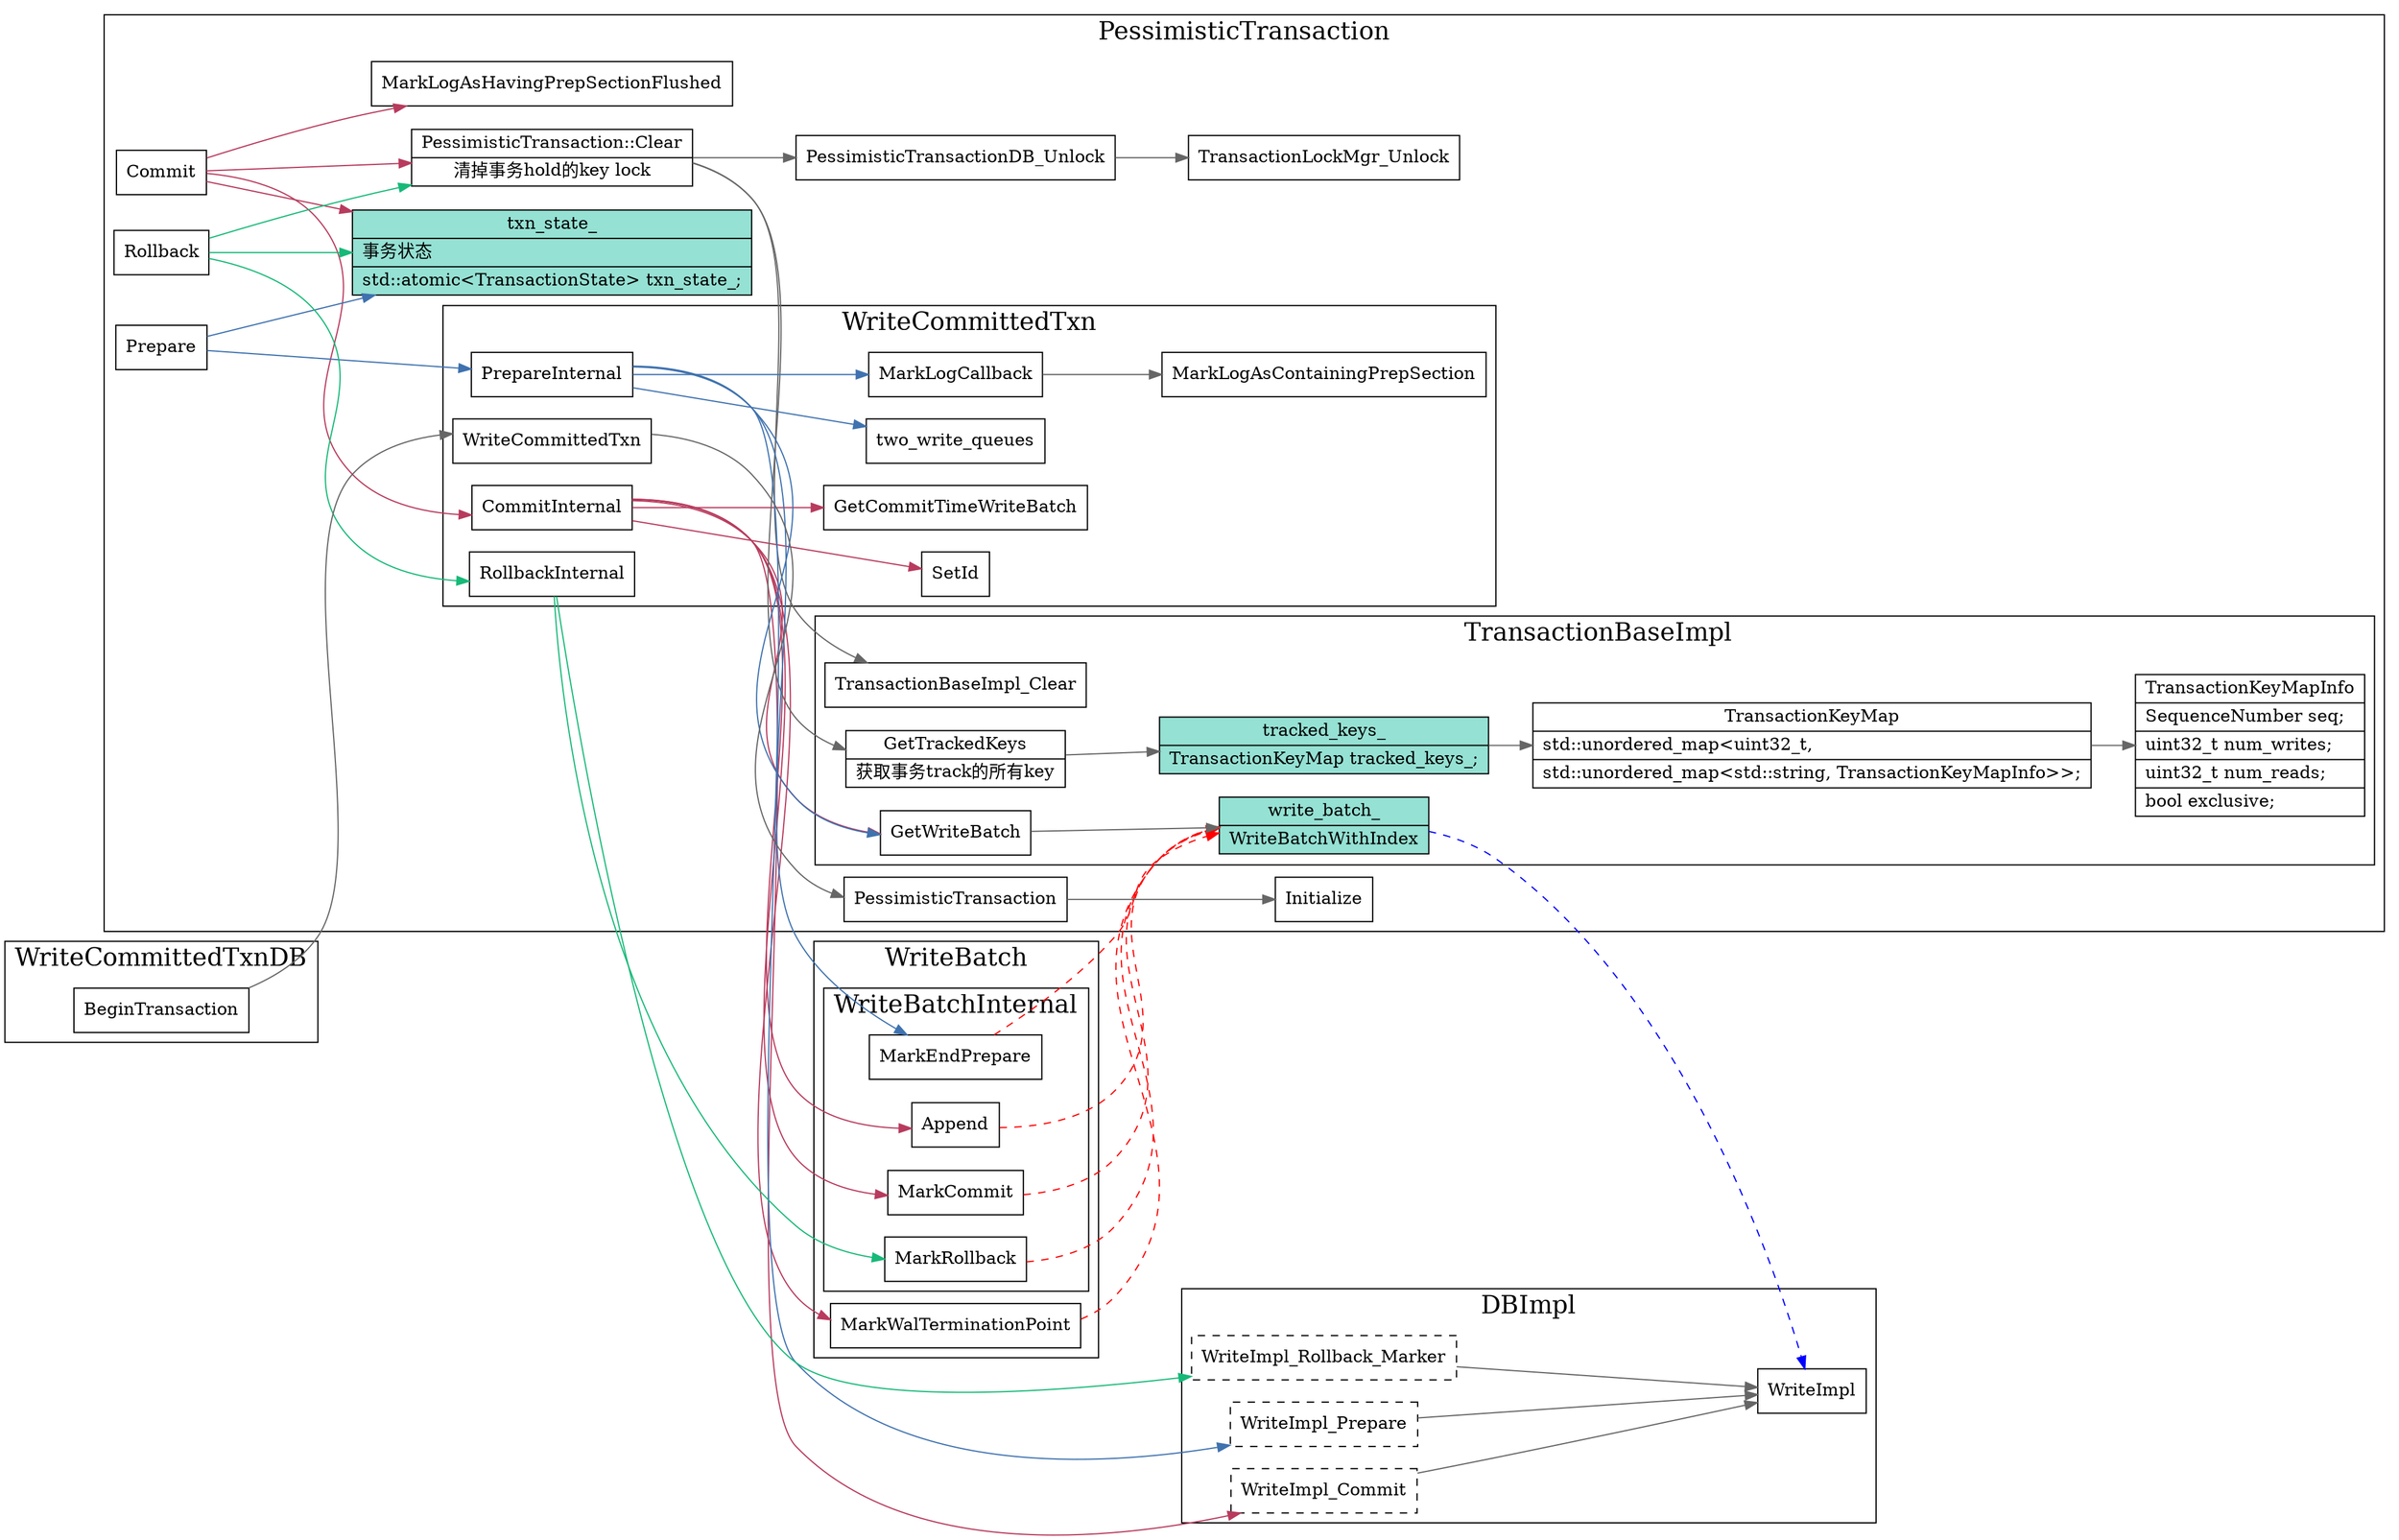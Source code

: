 digraph write_committed {
  node[shape=box];
  edge[color=gray40];
  newrank=true;
  rankdir=LR;

  subgraph cluster_DBImpl {
    graph[label="DBImpl";fontsize=20;];
    WriteImpl_Prepare[style=dashed]
    WriteImpl_Rollback_Marker[style=dashed];
    WriteImpl_Commit[style=dashed];
    {
      WriteImpl_Commit;
      WriteImpl_Prepare;
      WriteImpl_Rollback_Marker;
    } -> WriteImpl;

  }

  subgraph cluster_WriteBatch {
    graph[label="WriteBatch";fontsize=20;];
    MarkWalTerminationPoint;
    subgraph cluster_WriteBatchInternal {
      graph[label="WriteBatchInternal";fontsize=20;];
      MarkCommit;
      WriteBatchInternal_Append;
      WriteBatchInternal_Append[
        shape="record"
        label="{{
          Append
        }}"
      ];
      MarkEndPrepare;
      MarkRollback;
    }
  }


  subgraph cluster_PessimisticTransaction {
    graph[label="PessimisticTransaction";fontsize=20;];

    Commit ->{
      CommitInternal;
      txn_state_;
      MarkLogAsHavingPrepSectionFlushed;
      PessimisticTransaction_Clear;
    }[color="#b83b5e"];

    Prepare -> {
      PrepareInternal;
      txn_state_;
    }[color="#3f72af"];

    Rollback -> {
      RollbackInternal;
      txn_state_;
      PessimisticTransaction_Clear;
    }[color="#17b978"];

    PessimisticTransaction_Clear[
      shape="record"
      label="{{
        PessimisticTransaction::Clear|
        清掉事务hold的key lock
      }}"
    ];
    GetTrackedKeys[
      shape="record"
      label="{{
        GetTrackedKeys|
        获取事务track的所有key\l
      }}"
    ];


    PessimisticTransaction_Clear -> {
      GetTrackedKeys;
      PessimisticTransactionDB_Unlock;
      TransactionBaseImpl_Clear;
    }
    PessimisticTransactionDB_Unlock -> TransactionLockMgr_Unlock;
    txn_state_[
      shape="record";
      fillcolor="#95e1d3"
      style=filled;
      label="{{
        txn_state_|
        事务状态\l|
        std::atomic\<TransactionState\> txn_state_;
      }}"
    ];


    subgraph cluster_TransactionBaseImpl {
      graph[label=" TransactionBaseImpl";fontsize=20;];
      GetWriteBatch -> write_batch_;
      write_batch_[
        shape="record";
        fillcolor="#95e1d3"
        style=filled;
        label="{{
          write_batch_|
          WriteBatchWithIndex
        }}"
      ];
      write_batch_ -> WriteImpl[style=dashed;color=blue];
      {
        MarkCommit;
        WriteBatchInternal_Append;
        MarkEndPrepare;
        MarkRollback;
        MarkWalTerminationPoint;
      } -> write_batch_[style=dashed;color=red];

      TransactionBaseImpl_Clear
      GetTrackedKeys -> tracked_keys_;
      tracked_keys_[
        shape="record";
        fillcolor="#95e1d3"
        style=filled;
        label="{{
          tracked_keys_|
            TransactionKeyMap tracked_keys_;\l
        }}"
      ];
      tracked_keys_ -> TransactionKeyMap

      TransactionKeyMap[
        shape="record"
        label="{{
          TransactionKeyMap|
            std::unordered_map\<uint32_t,\l|
                         std::unordered_map\<std::string, TransactionKeyMapInfo\>\>;
        }}"
      ];
      TransactionKeyMap -> TransactionKeyMapInfo;
      TransactionKeyMapInfo[
        shape="record"
        label="{{
          TransactionKeyMapInfo|
            SequenceNumber seq;\l|
            uint32_t num_writes;\l|
            uint32_t num_reads;\l|
            bool exclusive;\l
        }}"
      ];
    }

    subgraph cluster_WriteCommittedTxn {
      graph[label="WriteCommittedTxn";fontsize=20;];
      CommitInternal -> {
        GetCommitTimeWriteBatch;
        MarkWalTerminationPoint;
        MarkCommit;
        WriteBatchInternal_Append;
        GetWriteBatch;
        WriteImpl_Commit;
        SetId;
      }[color="#b83b5e"]

      PrepareInternal -> {
        MarkEndPrepare;
        GetWriteBatch;
        MarkLogCallback;
        two_write_queues;
        WriteImpl_Prepare;
      }[color="#3f72af"];

      MarkLogCallback -> {
        MarkLogAsContainingPrepSection;
      }
      RollbackInternal -> {
        MarkRollback;
        WriteImpl_Rollback_Marker;
      }[color="#17b978"];
      WriteCommittedTxn;
    }
    WriteCommittedTxn -> PessimisticTransaction;
    PessimisticTransaction -> Initialize;
  }

  subgraph cluster_WriteCommittedTxnDB {
    graph[label="WriteCommittedTxnDB";fontsize=20;];
    BeginTransaction -> {
      WriteCommittedTxn;
    }
  }
}
